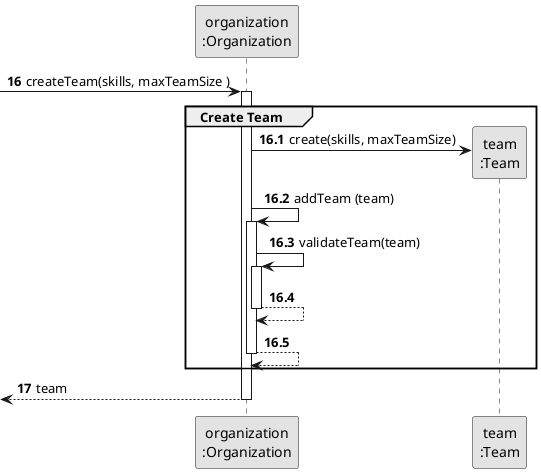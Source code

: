@startuml
skinparam monochrome true
skinparam packageStyle rectangle
skinparam shadowing false

participant "organization\n:Organization" as ORG
participant "team\n:Team" as TEAM

autonumber 16
-> ORG: createTeam(skills, maxTeamSize )

autonumber 16.1
activate ORG
    group Create Team

        ORG -> TEAM**: create(skills, maxTeamSize)
        ORG -> ORG: addTeam (team)

        activate ORG
            ORG -> ORG: validateTeam(team)
            activate ORG
                ORG --> ORG
            deactivate ORG

            ORG --> ORG
        deactivate ORG
    end

    autonumber 17
    <-- ORG : team
deactivate ORG


@enduml